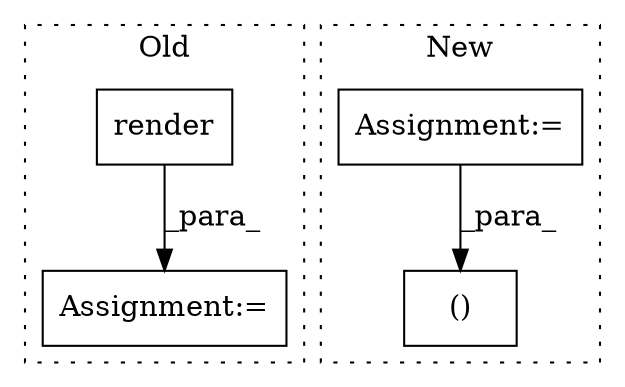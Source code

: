 digraph G {
subgraph cluster0 {
1 [label="render" a="32" s="7829,7912" l="7,1" shape="box"];
3 [label="Assignment:=" a="7" s="7925" l="1" shape="box"];
label = "Old";
style="dotted";
}
subgraph cluster1 {
2 [label="()" a="106" s="7580" l="34" shape="box"];
4 [label="Assignment:=" a="7" s="7491" l="9" shape="box"];
label = "New";
style="dotted";
}
1 -> 3 [label="_para_"];
4 -> 2 [label="_para_"];
}